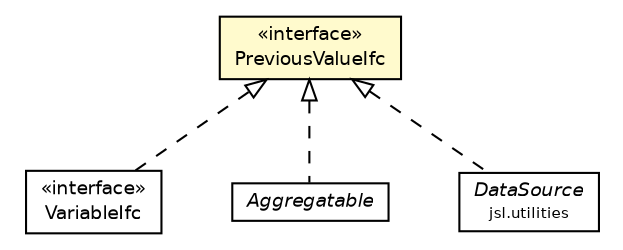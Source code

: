 #!/usr/local/bin/dot
#
# Class diagram 
# Generated by UMLGraph version 5.4 (http://www.umlgraph.org/)
#

digraph G {
	edge [fontname="Helvetica",fontsize=10,labelfontname="Helvetica",labelfontsize=10];
	node [fontname="Helvetica",fontsize=10,shape=plaintext];
	nodesep=0.25;
	ranksep=0.5;
	// jsl.modeling.elements.variable.VariableIfc
	c149443 [label=<<table title="jsl.modeling.elements.variable.VariableIfc" border="0" cellborder="1" cellspacing="0" cellpadding="2" port="p" href="./VariableIfc.html">
		<tr><td><table border="0" cellspacing="0" cellpadding="1">
<tr><td align="center" balign="center"> &#171;interface&#187; </td></tr>
<tr><td align="center" balign="center"> VariableIfc </td></tr>
		</table></td></tr>
		</table>>, URL="./VariableIfc.html", fontname="Helvetica", fontcolor="black", fontsize=9.0];
	// jsl.modeling.elements.variable.PreviousValueIfc
	c149453 [label=<<table title="jsl.modeling.elements.variable.PreviousValueIfc" border="0" cellborder="1" cellspacing="0" cellpadding="2" port="p" bgcolor="lemonChiffon" href="./PreviousValueIfc.html">
		<tr><td><table border="0" cellspacing="0" cellpadding="1">
<tr><td align="center" balign="center"> &#171;interface&#187; </td></tr>
<tr><td align="center" balign="center"> PreviousValueIfc </td></tr>
		</table></td></tr>
		</table>>, URL="./PreviousValueIfc.html", fontname="Helvetica", fontcolor="black", fontsize=9.0];
	// jsl.modeling.elements.variable.Aggregatable
	c149470 [label=<<table title="jsl.modeling.elements.variable.Aggregatable" border="0" cellborder="1" cellspacing="0" cellpadding="2" port="p" href="./Aggregatable.html">
		<tr><td><table border="0" cellspacing="0" cellpadding="1">
<tr><td align="center" balign="center"><font face="Helvetica-Oblique"> Aggregatable </font></td></tr>
		</table></td></tr>
		</table>>, URL="./Aggregatable.html", fontname="Helvetica", fontcolor="black", fontsize=9.0];
	// jsl.utilities.DataSource
	c149528 [label=<<table title="jsl.utilities.DataSource" border="0" cellborder="1" cellspacing="0" cellpadding="2" port="p" href="../../../utilities/DataSource.html">
		<tr><td><table border="0" cellspacing="0" cellpadding="1">
<tr><td align="center" balign="center"><font face="Helvetica-Oblique"> DataSource </font></td></tr>
<tr><td align="center" balign="center"><font point-size="7.0"> jsl.utilities </font></td></tr>
		</table></td></tr>
		</table>>, URL="../../../utilities/DataSource.html", fontname="Helvetica", fontcolor="black", fontsize=9.0];
	//jsl.modeling.elements.variable.VariableIfc implements jsl.modeling.elements.variable.PreviousValueIfc
	c149453:p -> c149443:p [dir=back,arrowtail=empty,style=dashed];
	//jsl.modeling.elements.variable.Aggregatable implements jsl.modeling.elements.variable.PreviousValueIfc
	c149453:p -> c149470:p [dir=back,arrowtail=empty,style=dashed];
	//jsl.utilities.DataSource implements jsl.modeling.elements.variable.PreviousValueIfc
	c149453:p -> c149528:p [dir=back,arrowtail=empty,style=dashed];
}

